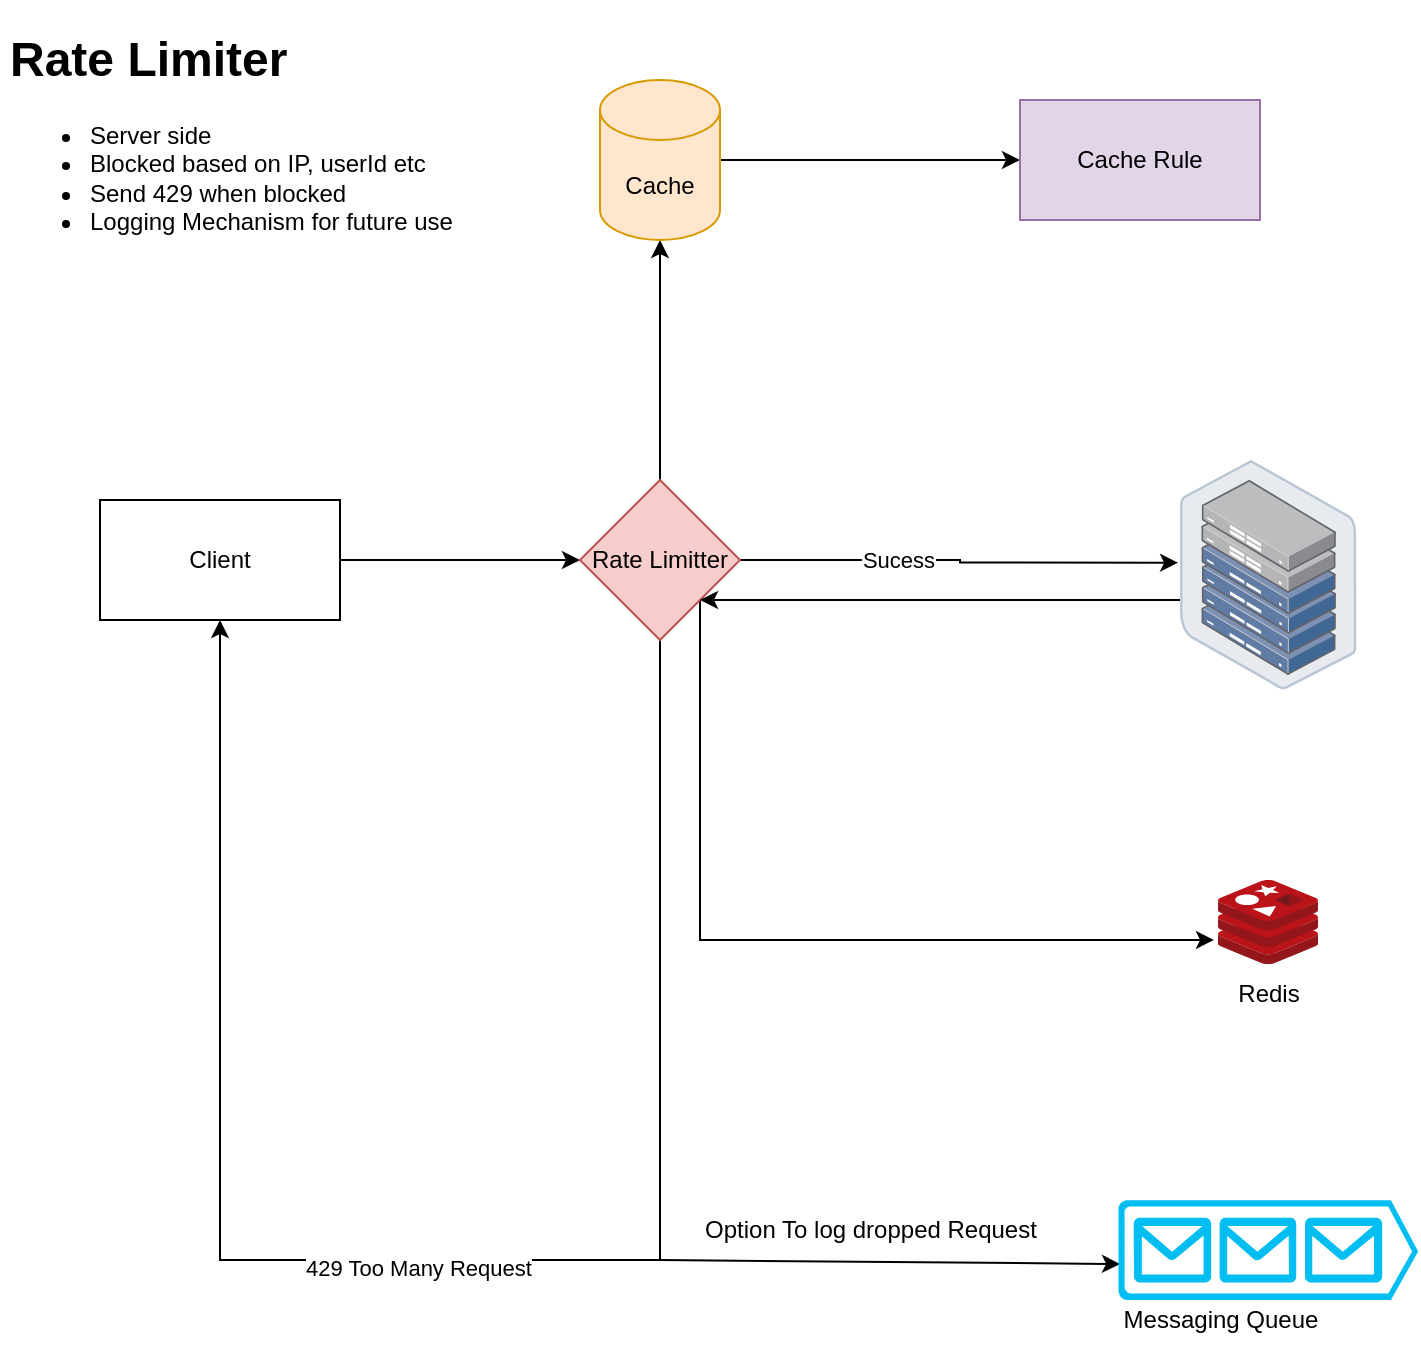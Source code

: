 <mxfile version="20.8.20" type="github"><diagram name="Page-1" id="CKDMnqNQrTr_OwmMUHJ-"><mxGraphModel dx="1050" dy="1776" grid="1" gridSize="10" guides="1" tooltips="1" connect="1" arrows="1" fold="1" page="1" pageScale="1" pageWidth="850" pageHeight="1100" background="#ffffff" math="0" shadow="0"><root><mxCell id="0"/><mxCell id="1" parent="0"/><mxCell id="uWkxJOfRCf4ogS79IfA4-3" style="edgeStyle=orthogonalEdgeStyle;rounded=0;orthogonalLoop=1;jettySize=auto;html=1;entryX=0;entryY=0.5;entryDx=0;entryDy=0;" edge="1" parent="1" source="uWkxJOfRCf4ogS79IfA4-1" target="uWkxJOfRCf4ogS79IfA4-2"><mxGeometry relative="1" as="geometry"/></mxCell><mxCell id="uWkxJOfRCf4ogS79IfA4-1" value="Client" style="rounded=0;whiteSpace=wrap;html=1;" vertex="1" parent="1"><mxGeometry x="60" y="240" width="120" height="60" as="geometry"/></mxCell><mxCell id="uWkxJOfRCf4ogS79IfA4-5" style="edgeStyle=orthogonalEdgeStyle;rounded=0;orthogonalLoop=1;jettySize=auto;html=1;entryX=-0.011;entryY=0.448;entryDx=0;entryDy=0;entryPerimeter=0;" edge="1" parent="1" source="uWkxJOfRCf4ogS79IfA4-2" target="uWkxJOfRCf4ogS79IfA4-4"><mxGeometry relative="1" as="geometry"/></mxCell><mxCell id="uWkxJOfRCf4ogS79IfA4-14" value="Sucess" style="edgeLabel;html=1;align=center;verticalAlign=middle;resizable=0;points=[];" vertex="1" connectable="0" parent="uWkxJOfRCf4ogS79IfA4-5"><mxGeometry x="-0.283" relative="1" as="geometry"><mxPoint as="offset"/></mxGeometry></mxCell><mxCell id="uWkxJOfRCf4ogS79IfA4-6" style="edgeStyle=orthogonalEdgeStyle;rounded=0;orthogonalLoop=1;jettySize=auto;html=1;entryX=0.5;entryY=1;entryDx=0;entryDy=0;" edge="1" parent="1" source="uWkxJOfRCf4ogS79IfA4-2" target="uWkxJOfRCf4ogS79IfA4-1"><mxGeometry relative="1" as="geometry"><mxPoint x="330" y="460" as="targetPoint"/><Array as="points"><mxPoint x="340" y="620"/><mxPoint x="120" y="620"/></Array></mxGeometry></mxCell><mxCell id="uWkxJOfRCf4ogS79IfA4-7" value="429 Too Many Request" style="edgeLabel;html=1;align=center;verticalAlign=middle;resizable=0;points=[];" vertex="1" connectable="0" parent="uWkxJOfRCf4ogS79IfA4-6"><mxGeometry x="0.015" y="4" relative="1" as="geometry"><mxPoint as="offset"/></mxGeometry></mxCell><mxCell id="uWkxJOfRCf4ogS79IfA4-9" style="edgeStyle=orthogonalEdgeStyle;rounded=0;orthogonalLoop=1;jettySize=auto;html=1;entryX=0.5;entryY=1;entryDx=0;entryDy=0;" edge="1" parent="1" source="uWkxJOfRCf4ogS79IfA4-2"><mxGeometry relative="1" as="geometry"><mxPoint x="340" y="110" as="targetPoint"/></mxGeometry></mxCell><mxCell id="uWkxJOfRCf4ogS79IfA4-18" style="edgeStyle=orthogonalEdgeStyle;rounded=0;orthogonalLoop=1;jettySize=auto;html=1;exitX=1;exitY=1;exitDx=0;exitDy=0;entryX=-0.04;entryY=0.714;entryDx=0;entryDy=0;entryPerimeter=0;" edge="1" parent="1" source="uWkxJOfRCf4ogS79IfA4-2" target="uWkxJOfRCf4ogS79IfA4-16"><mxGeometry relative="1" as="geometry"><mxPoint x="420" y="460" as="targetPoint"/><Array as="points"><mxPoint x="360" y="460"/></Array></mxGeometry></mxCell><mxCell id="uWkxJOfRCf4ogS79IfA4-2" value="Rate Limitter" style="rhombus;whiteSpace=wrap;html=1;rounded=0;fillColor=#f8cecc;strokeColor=#b85450;" vertex="1" parent="1"><mxGeometry x="300" y="230" width="80" height="80" as="geometry"/></mxCell><mxCell id="uWkxJOfRCf4ogS79IfA4-15" style="edgeStyle=orthogonalEdgeStyle;rounded=0;orthogonalLoop=1;jettySize=auto;html=1;entryX=1;entryY=1;entryDx=0;entryDy=0;" edge="1" parent="1" source="uWkxJOfRCf4ogS79IfA4-4" target="uWkxJOfRCf4ogS79IfA4-2"><mxGeometry relative="1" as="geometry"><Array as="points"><mxPoint x="530" y="290"/><mxPoint x="530" y="290"/></Array></mxGeometry></mxCell><mxCell id="uWkxJOfRCf4ogS79IfA4-4" value="" style="points=[];aspect=fixed;html=1;align=center;shadow=0;dashed=0;image;image=img/lib/allied_telesis/storage/Datacenter_Server_Half_Rack_ToR.svg;" vertex="1" parent="1"><mxGeometry x="600" y="220" width="88.2" height="114.6" as="geometry"/></mxCell><mxCell id="uWkxJOfRCf4ogS79IfA4-11" style="edgeStyle=orthogonalEdgeStyle;rounded=0;orthogonalLoop=1;jettySize=auto;html=1;" edge="1" parent="1" source="uWkxJOfRCf4ogS79IfA4-10"><mxGeometry relative="1" as="geometry"><mxPoint x="520" y="70" as="targetPoint"/></mxGeometry></mxCell><mxCell id="uWkxJOfRCf4ogS79IfA4-10" value="Cache" style="shape=cylinder3;whiteSpace=wrap;html=1;boundedLbl=1;backgroundOutline=1;size=15;fillColor=#ffe6cc;strokeColor=#d79b00;" vertex="1" parent="1"><mxGeometry x="310" y="30" width="60" height="80" as="geometry"/></mxCell><mxCell id="uWkxJOfRCf4ogS79IfA4-12" value="Cache Rule" style="rounded=0;whiteSpace=wrap;html=1;fillColor=#e1d5e7;strokeColor=#9673a6;" vertex="1" parent="1"><mxGeometry x="520" y="40" width="120" height="60" as="geometry"/></mxCell><mxCell id="uWkxJOfRCf4ogS79IfA4-16" value="" style="sketch=0;aspect=fixed;html=1;points=[];align=center;image;fontSize=12;image=img/lib/mscae/Cache_Redis_Product.svg;" vertex="1" parent="1"><mxGeometry x="619" y="430" width="50" height="42" as="geometry"/></mxCell><mxCell id="uWkxJOfRCf4ogS79IfA4-19" value="Redis&lt;br&gt;" style="text;html=1;align=center;verticalAlign=middle;resizable=0;points=[];autosize=1;strokeColor=none;fillColor=none;" vertex="1" parent="1"><mxGeometry x="619.1" y="472" width="50" height="30" as="geometry"/></mxCell><mxCell id="uWkxJOfRCf4ogS79IfA4-20" value="" style="endArrow=classic;html=1;rounded=0;" edge="1" parent="1"><mxGeometry width="50" height="50" relative="1" as="geometry"><mxPoint x="340" y="620" as="sourcePoint"/><mxPoint x="570" y="622" as="targetPoint"/><Array as="points"/></mxGeometry></mxCell><mxCell id="uWkxJOfRCf4ogS79IfA4-21" value="" style="verticalLabelPosition=bottom;html=1;verticalAlign=top;align=center;strokeColor=none;fillColor=#00BEF2;shape=mxgraph.azure.queue_generic;pointerEvents=1;" vertex="1" parent="1"><mxGeometry x="569.1" y="590" width="150" height="50" as="geometry"/></mxCell><mxCell id="uWkxJOfRCf4ogS79IfA4-22" value="Messaging Queue" style="text;html=1;align=center;verticalAlign=middle;resizable=0;points=[];autosize=1;strokeColor=none;fillColor=none;" vertex="1" parent="1"><mxGeometry x="560" y="635" width="120" height="30" as="geometry"/></mxCell><mxCell id="uWkxJOfRCf4ogS79IfA4-23" value="Option To log dropped Request" style="text;html=1;align=center;verticalAlign=middle;resizable=0;points=[];autosize=1;strokeColor=none;fillColor=none;" vertex="1" parent="1"><mxGeometry x="350" y="590" width="190" height="30" as="geometry"/></mxCell><mxCell id="uWkxJOfRCf4ogS79IfA4-24" value="&lt;h1&gt;Rate Limiter&lt;/h1&gt;&lt;div&gt;&lt;ul&gt;&lt;li&gt;Server side&lt;/li&gt;&lt;li&gt;Blocked based on IP, userId etc&lt;/li&gt;&lt;li&gt;Send 429 when blocked&lt;/li&gt;&lt;li&gt;Logging Mechanism for future use&lt;/li&gt;&lt;/ul&gt;&lt;/div&gt;" style="text;html=1;strokeColor=none;fillColor=none;spacing=5;spacingTop=-20;whiteSpace=wrap;overflow=hidden;rounded=0;" vertex="1" parent="1"><mxGeometry x="10" width="290" height="120" as="geometry"/></mxCell></root></mxGraphModel></diagram></mxfile>